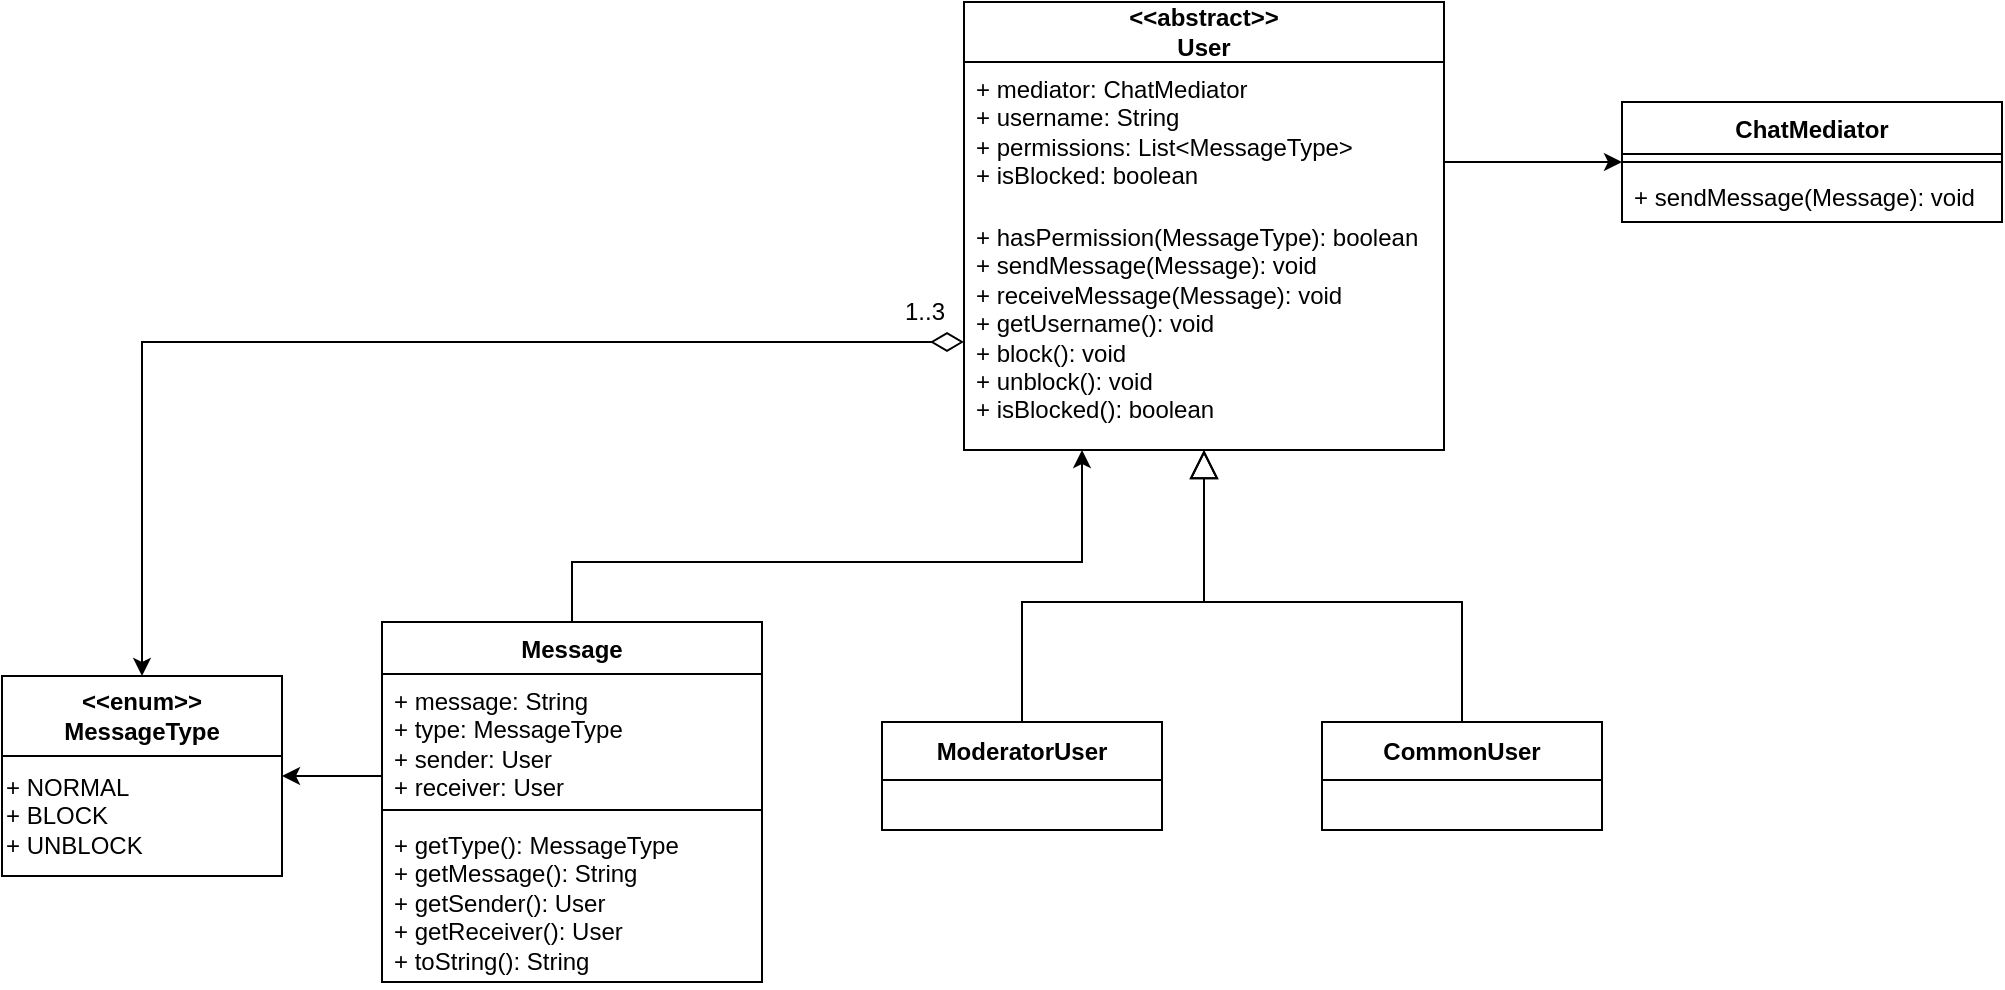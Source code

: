 <mxfile version="21.3.2" type="device">
  <diagram name="Página-1" id="Fl1VQuVDwIB-qqrjikF6">
    <mxGraphModel dx="1050" dy="579" grid="1" gridSize="10" guides="1" tooltips="1" connect="1" arrows="1" fold="1" page="1" pageScale="1" pageWidth="1169" pageHeight="827" math="0" shadow="0">
      <root>
        <mxCell id="0" />
        <mxCell id="1" parent="0" />
        <mxCell id="lhDiDhDEh2ELUVJOqSsH-1" value="ChatMediator" style="swimlane;fontStyle=1;align=center;verticalAlign=top;childLayout=stackLayout;horizontal=1;startSize=26;horizontalStack=0;resizeParent=1;resizeParentMax=0;resizeLast=0;collapsible=1;marginBottom=0;whiteSpace=wrap;html=1;" parent="1" vertex="1">
          <mxGeometry x="940" y="190" width="190" height="60" as="geometry" />
        </mxCell>
        <mxCell id="lhDiDhDEh2ELUVJOqSsH-3" value="" style="line;strokeWidth=1;fillColor=none;align=left;verticalAlign=middle;spacingTop=-1;spacingLeft=3;spacingRight=3;rotatable=0;labelPosition=right;points=[];portConstraint=eastwest;strokeColor=inherit;" parent="lhDiDhDEh2ELUVJOqSsH-1" vertex="1">
          <mxGeometry y="26" width="190" height="8" as="geometry" />
        </mxCell>
        <mxCell id="lhDiDhDEh2ELUVJOqSsH-4" value="+ sendMessage(Message): void" style="text;strokeColor=none;fillColor=none;align=left;verticalAlign=top;spacingLeft=4;spacingRight=4;overflow=hidden;rotatable=0;points=[[0,0.5],[1,0.5]];portConstraint=eastwest;whiteSpace=wrap;html=1;" parent="lhDiDhDEh2ELUVJOqSsH-1" vertex="1">
          <mxGeometry y="34" width="190" height="26" as="geometry" />
        </mxCell>
        <mxCell id="lhDiDhDEh2ELUVJOqSsH-36" style="edgeStyle=orthogonalEdgeStyle;rounded=0;orthogonalLoop=1;jettySize=auto;html=1;startArrow=diamondThin;startFill=0;startSize=14;" parent="1" source="lhDiDhDEh2ELUVJOqSsH-9" target="lhDiDhDEh2ELUVJOqSsH-25" edge="1">
          <mxGeometry relative="1" as="geometry">
            <Array as="points">
              <mxPoint x="200" y="310" />
            </Array>
          </mxGeometry>
        </mxCell>
        <mxCell id="lhDiDhDEh2ELUVJOqSsH-40" style="edgeStyle=orthogonalEdgeStyle;rounded=0;orthogonalLoop=1;jettySize=auto;html=1;" parent="1" source="lhDiDhDEh2ELUVJOqSsH-9" target="lhDiDhDEh2ELUVJOqSsH-1" edge="1">
          <mxGeometry relative="1" as="geometry">
            <Array as="points">
              <mxPoint x="880" y="220" />
              <mxPoint x="880" y="220" />
            </Array>
          </mxGeometry>
        </mxCell>
        <mxCell id="lhDiDhDEh2ELUVJOqSsH-9" value="&lt;b&gt;&amp;lt;&amp;lt;abstract&amp;gt;&amp;gt;&lt;br&gt;User&lt;br&gt;&lt;/b&gt;" style="swimlane;fontStyle=0;childLayout=stackLayout;horizontal=1;startSize=30;fillColor=none;horizontalStack=0;resizeParent=1;resizeParentMax=0;resizeLast=0;collapsible=1;marginBottom=0;whiteSpace=wrap;html=1;" parent="1" vertex="1">
          <mxGeometry x="611" y="140" width="240" height="224" as="geometry" />
        </mxCell>
        <mxCell id="lhDiDhDEh2ELUVJOqSsH-10" value="+ mediator: ChatMediator&lt;br&gt;+ username: String&lt;br&gt;+ permissions: List&amp;lt;MessageType&amp;gt;&lt;br&gt;+ isBlocked: boolean" style="text;strokeColor=none;fillColor=none;align=left;verticalAlign=top;spacingLeft=4;spacingRight=4;overflow=hidden;rotatable=0;points=[[0,0.5],[1,0.5]];portConstraint=eastwest;whiteSpace=wrap;html=1;" parent="lhDiDhDEh2ELUVJOqSsH-9" vertex="1">
          <mxGeometry y="30" width="240" height="74" as="geometry" />
        </mxCell>
        <mxCell id="lhDiDhDEh2ELUVJOqSsH-11" value="+ hasPermission(MessageType): boolean&lt;br&gt;+ sendMessage(Message): void&lt;br&gt;+ receiveMessage(Message): void&lt;br&gt;+ getUsername(): void&lt;br&gt;+ block(): void&lt;br&gt;+ unblock(): void&lt;br&gt;+ isBlocked(): boolean" style="text;strokeColor=none;fillColor=none;align=left;verticalAlign=top;spacingLeft=4;spacingRight=4;overflow=hidden;rotatable=0;points=[[0,0.5],[1,0.5]];portConstraint=eastwest;whiteSpace=wrap;html=1;" parent="lhDiDhDEh2ELUVJOqSsH-9" vertex="1">
          <mxGeometry y="104" width="240" height="120" as="geometry" />
        </mxCell>
        <mxCell id="lhDiDhDEh2ELUVJOqSsH-30" style="edgeStyle=orthogonalEdgeStyle;rounded=0;orthogonalLoop=1;jettySize=auto;html=1;endArrow=block;endFill=0;endSize=12;" parent="1" source="lhDiDhDEh2ELUVJOqSsH-17" target="lhDiDhDEh2ELUVJOqSsH-9" edge="1">
          <mxGeometry relative="1" as="geometry">
            <Array as="points">
              <mxPoint x="640" y="440" />
              <mxPoint x="731" y="440" />
            </Array>
          </mxGeometry>
        </mxCell>
        <mxCell id="lhDiDhDEh2ELUVJOqSsH-17" value="ModeratorUser" style="swimlane;fontStyle=1;align=center;verticalAlign=middle;childLayout=stackLayout;horizontal=1;startSize=29;horizontalStack=0;resizeParent=1;resizeParentMax=0;resizeLast=0;collapsible=0;marginBottom=0;html=1;whiteSpace=wrap;" parent="1" vertex="1">
          <mxGeometry x="570" y="500" width="140" height="54" as="geometry" />
        </mxCell>
        <mxCell id="lhDiDhDEh2ELUVJOqSsH-32" style="edgeStyle=orthogonalEdgeStyle;rounded=0;orthogonalLoop=1;jettySize=auto;html=1;endArrow=block;endFill=0;endSize=12;" parent="1" source="lhDiDhDEh2ELUVJOqSsH-20" target="lhDiDhDEh2ELUVJOqSsH-9" edge="1">
          <mxGeometry relative="1" as="geometry">
            <Array as="points">
              <mxPoint x="860" y="440" />
              <mxPoint x="731" y="440" />
            </Array>
          </mxGeometry>
        </mxCell>
        <mxCell id="lhDiDhDEh2ELUVJOqSsH-20" value="CommonUser" style="swimlane;fontStyle=1;align=center;verticalAlign=middle;childLayout=stackLayout;horizontal=1;startSize=29;horizontalStack=0;resizeParent=1;resizeParentMax=0;resizeLast=0;collapsible=0;marginBottom=0;html=1;whiteSpace=wrap;" parent="1" vertex="1">
          <mxGeometry x="790" y="500" width="140" height="54" as="geometry" />
        </mxCell>
        <mxCell id="lhDiDhDEh2ELUVJOqSsH-35" style="edgeStyle=orthogonalEdgeStyle;rounded=0;orthogonalLoop=1;jettySize=auto;html=1;" parent="1" source="lhDiDhDEh2ELUVJOqSsH-21" target="lhDiDhDEh2ELUVJOqSsH-25" edge="1">
          <mxGeometry relative="1" as="geometry">
            <Array as="points">
              <mxPoint x="310" y="527" />
              <mxPoint x="310" y="527" />
            </Array>
          </mxGeometry>
        </mxCell>
        <mxCell id="lhDiDhDEh2ELUVJOqSsH-39" style="edgeStyle=orthogonalEdgeStyle;rounded=0;orthogonalLoop=1;jettySize=auto;html=1;" parent="1" source="lhDiDhDEh2ELUVJOqSsH-21" target="lhDiDhDEh2ELUVJOqSsH-9" edge="1">
          <mxGeometry relative="1" as="geometry">
            <Array as="points">
              <mxPoint x="415" y="420" />
              <mxPoint x="670" y="420" />
            </Array>
          </mxGeometry>
        </mxCell>
        <mxCell id="lhDiDhDEh2ELUVJOqSsH-21" value="Message" style="swimlane;fontStyle=1;align=center;verticalAlign=top;childLayout=stackLayout;horizontal=1;startSize=26;horizontalStack=0;resizeParent=1;resizeParentMax=0;resizeLast=0;collapsible=1;marginBottom=0;whiteSpace=wrap;html=1;" parent="1" vertex="1">
          <mxGeometry x="320" y="450" width="190" height="180" as="geometry" />
        </mxCell>
        <mxCell id="lhDiDhDEh2ELUVJOqSsH-22" value="+ message: String&lt;br&gt;+ type: MessageType&lt;br&gt;+ sender: User&lt;br&gt;+ receiver: User" style="text;strokeColor=none;fillColor=none;align=left;verticalAlign=top;spacingLeft=4;spacingRight=4;overflow=hidden;rotatable=0;points=[[0,0.5],[1,0.5]];portConstraint=eastwest;whiteSpace=wrap;html=1;" parent="lhDiDhDEh2ELUVJOqSsH-21" vertex="1">
          <mxGeometry y="26" width="190" height="64" as="geometry" />
        </mxCell>
        <mxCell id="lhDiDhDEh2ELUVJOqSsH-23" value="" style="line;strokeWidth=1;fillColor=none;align=left;verticalAlign=middle;spacingTop=-1;spacingLeft=3;spacingRight=3;rotatable=0;labelPosition=right;points=[];portConstraint=eastwest;strokeColor=inherit;" parent="lhDiDhDEh2ELUVJOqSsH-21" vertex="1">
          <mxGeometry y="90" width="190" height="8" as="geometry" />
        </mxCell>
        <mxCell id="lhDiDhDEh2ELUVJOqSsH-24" value="+ getType(): MessageType&lt;br&gt;+ getMessage(): String&lt;br&gt;+ getSender(): User&lt;br&gt;+ getReceiver(): User&lt;br&gt;+ toString(): String" style="text;strokeColor=none;fillColor=none;align=left;verticalAlign=top;spacingLeft=4;spacingRight=4;overflow=hidden;rotatable=0;points=[[0,0.5],[1,0.5]];portConstraint=eastwest;whiteSpace=wrap;html=1;" parent="lhDiDhDEh2ELUVJOqSsH-21" vertex="1">
          <mxGeometry y="98" width="190" height="82" as="geometry" />
        </mxCell>
        <mxCell id="lhDiDhDEh2ELUVJOqSsH-25" value="&amp;lt;&amp;lt;enum&amp;gt;&amp;gt;&lt;br&gt;MessageType" style="swimlane;fontStyle=1;align=center;verticalAlign=middle;childLayout=stackLayout;horizontal=1;startSize=40;horizontalStack=0;resizeParent=1;resizeParentMax=0;resizeLast=0;collapsible=0;marginBottom=0;html=1;whiteSpace=wrap;" parent="1" vertex="1">
          <mxGeometry x="130" y="477" width="140" height="100" as="geometry" />
        </mxCell>
        <mxCell id="lhDiDhDEh2ELUVJOqSsH-29" value="+ NORMAL&lt;br&gt;+ BLOCK&lt;br&gt;+ UNBLOCK" style="text;html=1;align=left;verticalAlign=middle;resizable=0;points=[];autosize=1;strokeColor=none;fillColor=none;" parent="lhDiDhDEh2ELUVJOqSsH-25" vertex="1">
          <mxGeometry y="40" width="140" height="60" as="geometry" />
        </mxCell>
        <mxCell id="-4Ks9Rl07-34GbYT_I4T-1" value="1..3" style="text;html=1;align=center;verticalAlign=middle;resizable=0;points=[];autosize=1;strokeColor=none;fillColor=none;" vertex="1" parent="1">
          <mxGeometry x="571" y="280" width="40" height="30" as="geometry" />
        </mxCell>
      </root>
    </mxGraphModel>
  </diagram>
</mxfile>
